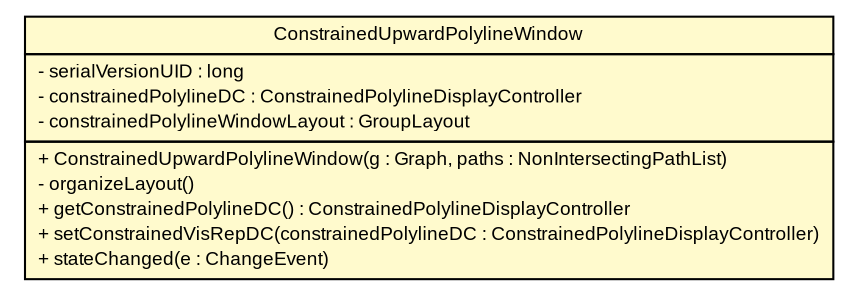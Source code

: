 #!/usr/local/bin/dot
#
# Class diagram 
# Generated by UMLGraph version R5_6 (http://www.umlgraph.org/)
#

digraph G {
	edge [fontname="arial",fontsize=10,labelfontname="arial",labelfontsize=10];
	node [fontname="arial",fontsize=10,shape=plaintext];
	nodesep=0.25;
	ranksep=0.5;
	// pfc.gui.windows.algorithms.ConstrainedUpwardPolylineWindow
	c4406 [label=<<table title="pfc.gui.windows.algorithms.ConstrainedUpwardPolylineWindow" border="0" cellborder="1" cellspacing="0" cellpadding="2" port="p" bgcolor="lemonChiffon" href="./ConstrainedUpwardPolylineWindow.html">
		<tr><td><table border="0" cellspacing="0" cellpadding="1">
<tr><td align="center" balign="center"> ConstrainedUpwardPolylineWindow </td></tr>
		</table></td></tr>
		<tr><td><table border="0" cellspacing="0" cellpadding="1">
<tr><td align="left" balign="left"> - serialVersionUID : long </td></tr>
<tr><td align="left" balign="left"> - constrainedPolylineDC : ConstrainedPolylineDisplayController </td></tr>
<tr><td align="left" balign="left"> - constrainedPolylineWindowLayout : GroupLayout </td></tr>
		</table></td></tr>
		<tr><td><table border="0" cellspacing="0" cellpadding="1">
<tr><td align="left" balign="left"> + ConstrainedUpwardPolylineWindow(g : Graph, paths : NonIntersectingPathList) </td></tr>
<tr><td align="left" balign="left"> - organizeLayout() </td></tr>
<tr><td align="left" balign="left"> + getConstrainedPolylineDC() : ConstrainedPolylineDisplayController </td></tr>
<tr><td align="left" balign="left"> + setConstrainedVisRepDC(constrainedPolylineDC : ConstrainedPolylineDisplayController) </td></tr>
<tr><td align="left" balign="left"> + stateChanged(e : ChangeEvent) </td></tr>
		</table></td></tr>
		</table>>, URL="./ConstrainedUpwardPolylineWindow.html", fontname="arial", fontcolor="black", fontsize=9.0];
}


